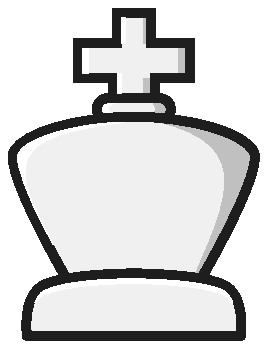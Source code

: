% Converted from PostScript(TM) to MetaPost by pstoedit
% MetaPost backend contributed by Scott Pakin <scott+ps2ed_AT_pakin.org>
% pstoedit is Copyright (C) 1993 - 2020 Wolfgang Glunz <wglunz35_AT_pstoedit.net>

% Generate structured PostScript
prologues := 1;

% Display a given string with its *baseline* at a given location
% and with a given rotation angle
vardef showtext(expr origin)(expr angle)(expr string) =
  draw string infont defaultfont scaled defaultscale
    rotated angle shifted origin;
enddef;

color _chess_black,_chess_white;
_chess_black:=(0.941176,0.941176,0.941176);

beginfig(1);
%croix 

drawoptions (withcolor _chess_black);
linejoin := mitered;
fill (78.433601,98.578102)--(78.433601,108.621002)--(91.019501,108.621002)
	--(91.019501,121.171997)--(77.031303,121.171997)--(77.031303,132.210999)
	--(64.656303,132.210999)--(64.656303,121.171997)--(50.667999,121.171997)
	--(50.667999,108.621002)--(63.253899,108.621002)--(63.253899,98.578102)
	--cycle;
	drawoptions (withcolor 0.8*_chess_black);
fill (74.238297,132.210999)--(74.238297,121.176003)--(77.035202,121.176003)
	--(77.035202,132.210999)--cycle;
fill (86.824203,121.176003)--(86.824203,107.160004)--(91.019501,107.160004)
	--(91.019501,121.176003)--cycle;
fill (74.242203,108.621002)--(74.242203,101.555000)--(78.437500,101.555000)
	--(78.437500,108.621002)--cycle;
fill (74.242203,108.621002)--cycle;
drawoptions (withcolor (0.117647,0.117647,0.117647));
pickup pencircle scaled 3.401580bp;
draw (78.433601,98.578102)--(78.433601,108.621002)--(91.019501,108.621002)
	--(91.019501,121.171997)--(77.031303,121.171997)--(77.031303,132.210999)
	--(64.656303,132.210999)--(64.656303,121.171997)--(50.667999,121.171997)
	--(50.667999,108.621002)--(63.253899,108.621002)--(63.253899,98.578102);

% support croix
drawoptions (withcolor _chess_black);
pickup pencircle scaled 0.000000bp;
linecap := butt;
linejoin := rounded;
fill (61.492199,101.438004)--(80.230499,101.438004)..controls (82.417999,101.438004) and (84.179703,99.675797)..(84.179703,97.484398)
	..controls (84.179703,95.296898) and (82.417999,93.539101)..(80.230499,93.539101)
	--(61.492199,93.539101)..controls (59.300800,93.539101) and (57.539101,95.296898)..(57.539101,97.484398)
	..controls (57.539101,99.675797) and (59.300800,101.438004)..(61.492199,101.438004)
	--cycle;
drawoptions (withcolor 0.8*_chess_black);
pickup pencircle scaled 0.000000bp;
fill (74.878899,101.438004)..controls (76.933601,101.438004) and (78.589798,99.675797)..(78.589798,97.484398)
	..controls (78.589798,95.296898) and (76.933601,93.539101)..(74.878899,93.539101)
	--(80.472702,93.539101)..controls (82.527298,93.539101) and (84.183601,95.296898)..(84.183601,97.484398)
	..controls (84.183601,99.675797) and (82.527298,101.438004)..(80.472702,101.438004)
	--cycle;
	drawoptions (withcolor 1.7*_chess_black);
fill (61.316399,99.664101)..controls (60.175800,99.664101) and (59.261700,98.679703)..(59.261700,97.468803)
	..controls (59.261700,96.253899) and (60.175800,95.285202)..(61.316399,95.285202)
	--(63.792999,95.285202)..controls (62.656300,95.285202) and (61.738300,96.253899)..(61.738300,97.468803)
	..controls (61.738300,98.679703) and (62.656300,99.664101)..(63.792999,99.664101)
	--cycle;
drawoptions (withcolor (0.117647,0.117647,0.117647));
pickup pencircle scaled 3.401580bp;
draw (61.492199,101.438004)--(80.230499,101.438004)..controls (82.417999,101.438004) and (84.179703,99.675797)..(84.179703,97.484398)
	..controls (84.179703,95.296898) and (82.417999,93.539101)..(80.230499,93.539101)
	--(61.492199,93.539101)..controls (59.300800,93.539101) and (57.539101,95.296898)..(57.539101,97.484398)
	..controls (57.539101,99.675797) and (59.300800,101.438004)..(61.492199,101.438004)
	--cycle;
drawoptions (withcolor _chess_black);
linecap := rounded;
linejoin := mitered;
fill (95.343803,36.886700)..controls (95.343803,36.886700) and (117.387001,74.640602)..(114.089996,82.003899)
	..controls (110.789001,89.367203) and (90.050797,94.753899)..(70.867203,94.753899)
	..controls (51.679699,94.753899) and (30.941401,89.371101)..(27.644501,82.003899)
	..controls (24.343800,74.644501) and (46.386700,36.886700)..(46.386700,36.886700)
	--cycle;
drawoptions (withcolor 0.8*_chess_black);
pickup pencircle scaled 0.000000bp;
fill (70.855499,94.746101)..controls (116.035004,87.312500) and (106.496002,68.226601)..(89.679703,30.843800)
	--(95.425797,35.746101)..controls (95.425797,35.746101) and (117.387001,74.640602)..(114.089996,82.003899)
	..controls (109.707001,90.039101) and (92.820297,93.792999)..(70.855499,94.750000)
	--cycle;
drawoptions (withcolor (0.117647,0.117647,0.117647));
pickup pencircle scaled 3.401580bp;
draw (95.343803,36.886700)..controls (95.343803,36.886700) and (117.387001,74.640602)..(114.089996,82.003899)
	..controls (110.789001,89.367203) and (90.050797,94.753899)..(70.867203,94.753899)
	..controls (51.679699,94.753899) and (30.941401,89.371101)..(27.644501,82.003899)
	..controls (24.343800,74.644501) and (46.386700,36.886700)..(46.386700,36.886700)
	--cycle;
drawoptions (withcolor 1.7*_chess_black);
fill (67.367203,92.710899)..controls (56.300800,93.226601) and (25.921900,87.597702)..(29.089800,78.484398)
	..controls (31.406300,67.921898) and (36.898399,57.953098)..(41.867199,48.710899)
	..controls (25.746099,78.003899) and (25.023399,87.753899)..(67.363297,92.710899)
	--cycle;
fill (67.367203,92.710899)--cycle;
fill (66.304703,130.397995)--(66.257797,121.012001)--(67.804703,121.012001)
	--(67.851601,130.397995)--cycle;
fill (52.328098,119.430000)--(52.304699,110.339996)--(54.496101,110.339996)
	--(54.519501,119.430000)--cycle;
fill (64.835899,110.328003)--(64.910202,103.277000)--(66.382797,103.277000)
	--(66.308601,110.328003)--cycle;
fill (64.835899,110.328003)--cycle;
drawoptions (withcolor _chess_black);
linecap := butt;
linejoin := rounded;
fill (70.867203,38.386700)..controls (70.867203,38.386700) and (44.984402,38.253899)..(37.726601,33.796902)
	..controls (32.828098,30.792999) and (31.675800,23.453100)..(32.339802,15.875000)
	--(109.390999,15.875000)..controls (110.058998,23.453100) and (108.902000,30.792999)..(104.008003,33.796902)
	..controls (96.750000,38.253899) and (70.867203,38.386700)..(70.867203,38.386700)
	--cycle;
drawoptions (withcolor (0.117647,0.117647,0.117647));
pickup pencircle scaled 3.401580bp;
draw (70.867203,38.386700)..controls (70.867203,38.386700) and (44.984402,38.253899)..(37.726601,33.796902)
	..controls (32.828098,30.792999) and (31.675800,23.453100)..(32.339802,15.875000)
	--(109.390999,15.875000)..controls (110.058998,23.453100) and (108.902000,30.792999)..(104.008003,33.796902)
	..controls (96.750000,38.253899) and (70.867203,38.386700)..(70.867203,38.386700)
	--cycle;
drawoptions (withcolor 1.7*_chess_black);
pickup pencircle scaled 0.000000bp;
fill (70.867203,36.433601)..controls (70.867203,36.433601) and (46.171902,36.824200)..(37.917999,31.710899)
	..controls (36.867199,31.062500) and (35.933601,29.335899)..(35.214802,27.769501)
	..controls (35.953098,28.710899) and (36.636700,29.507799)..(37.726601,30.175800)
	..controls (44.984402,34.628899) and (70.867203,34.765598)..(70.867203,34.765598)
	..controls (70.867203,34.765598) and (96.750000,34.628899)..(104.008003,30.175800)
	..controls (105.116997,29.500000) and (105.688004,28.671900)..(106.433998,27.710899)
	..controls (106.508003,27.925800) and (105.277000,30.996099)..(103.191002,32.234402)
	..controls (95.382797,36.464802) and (70.867203,36.433601)..(70.867203,36.433601)
	--cycle;
endfig;
end
